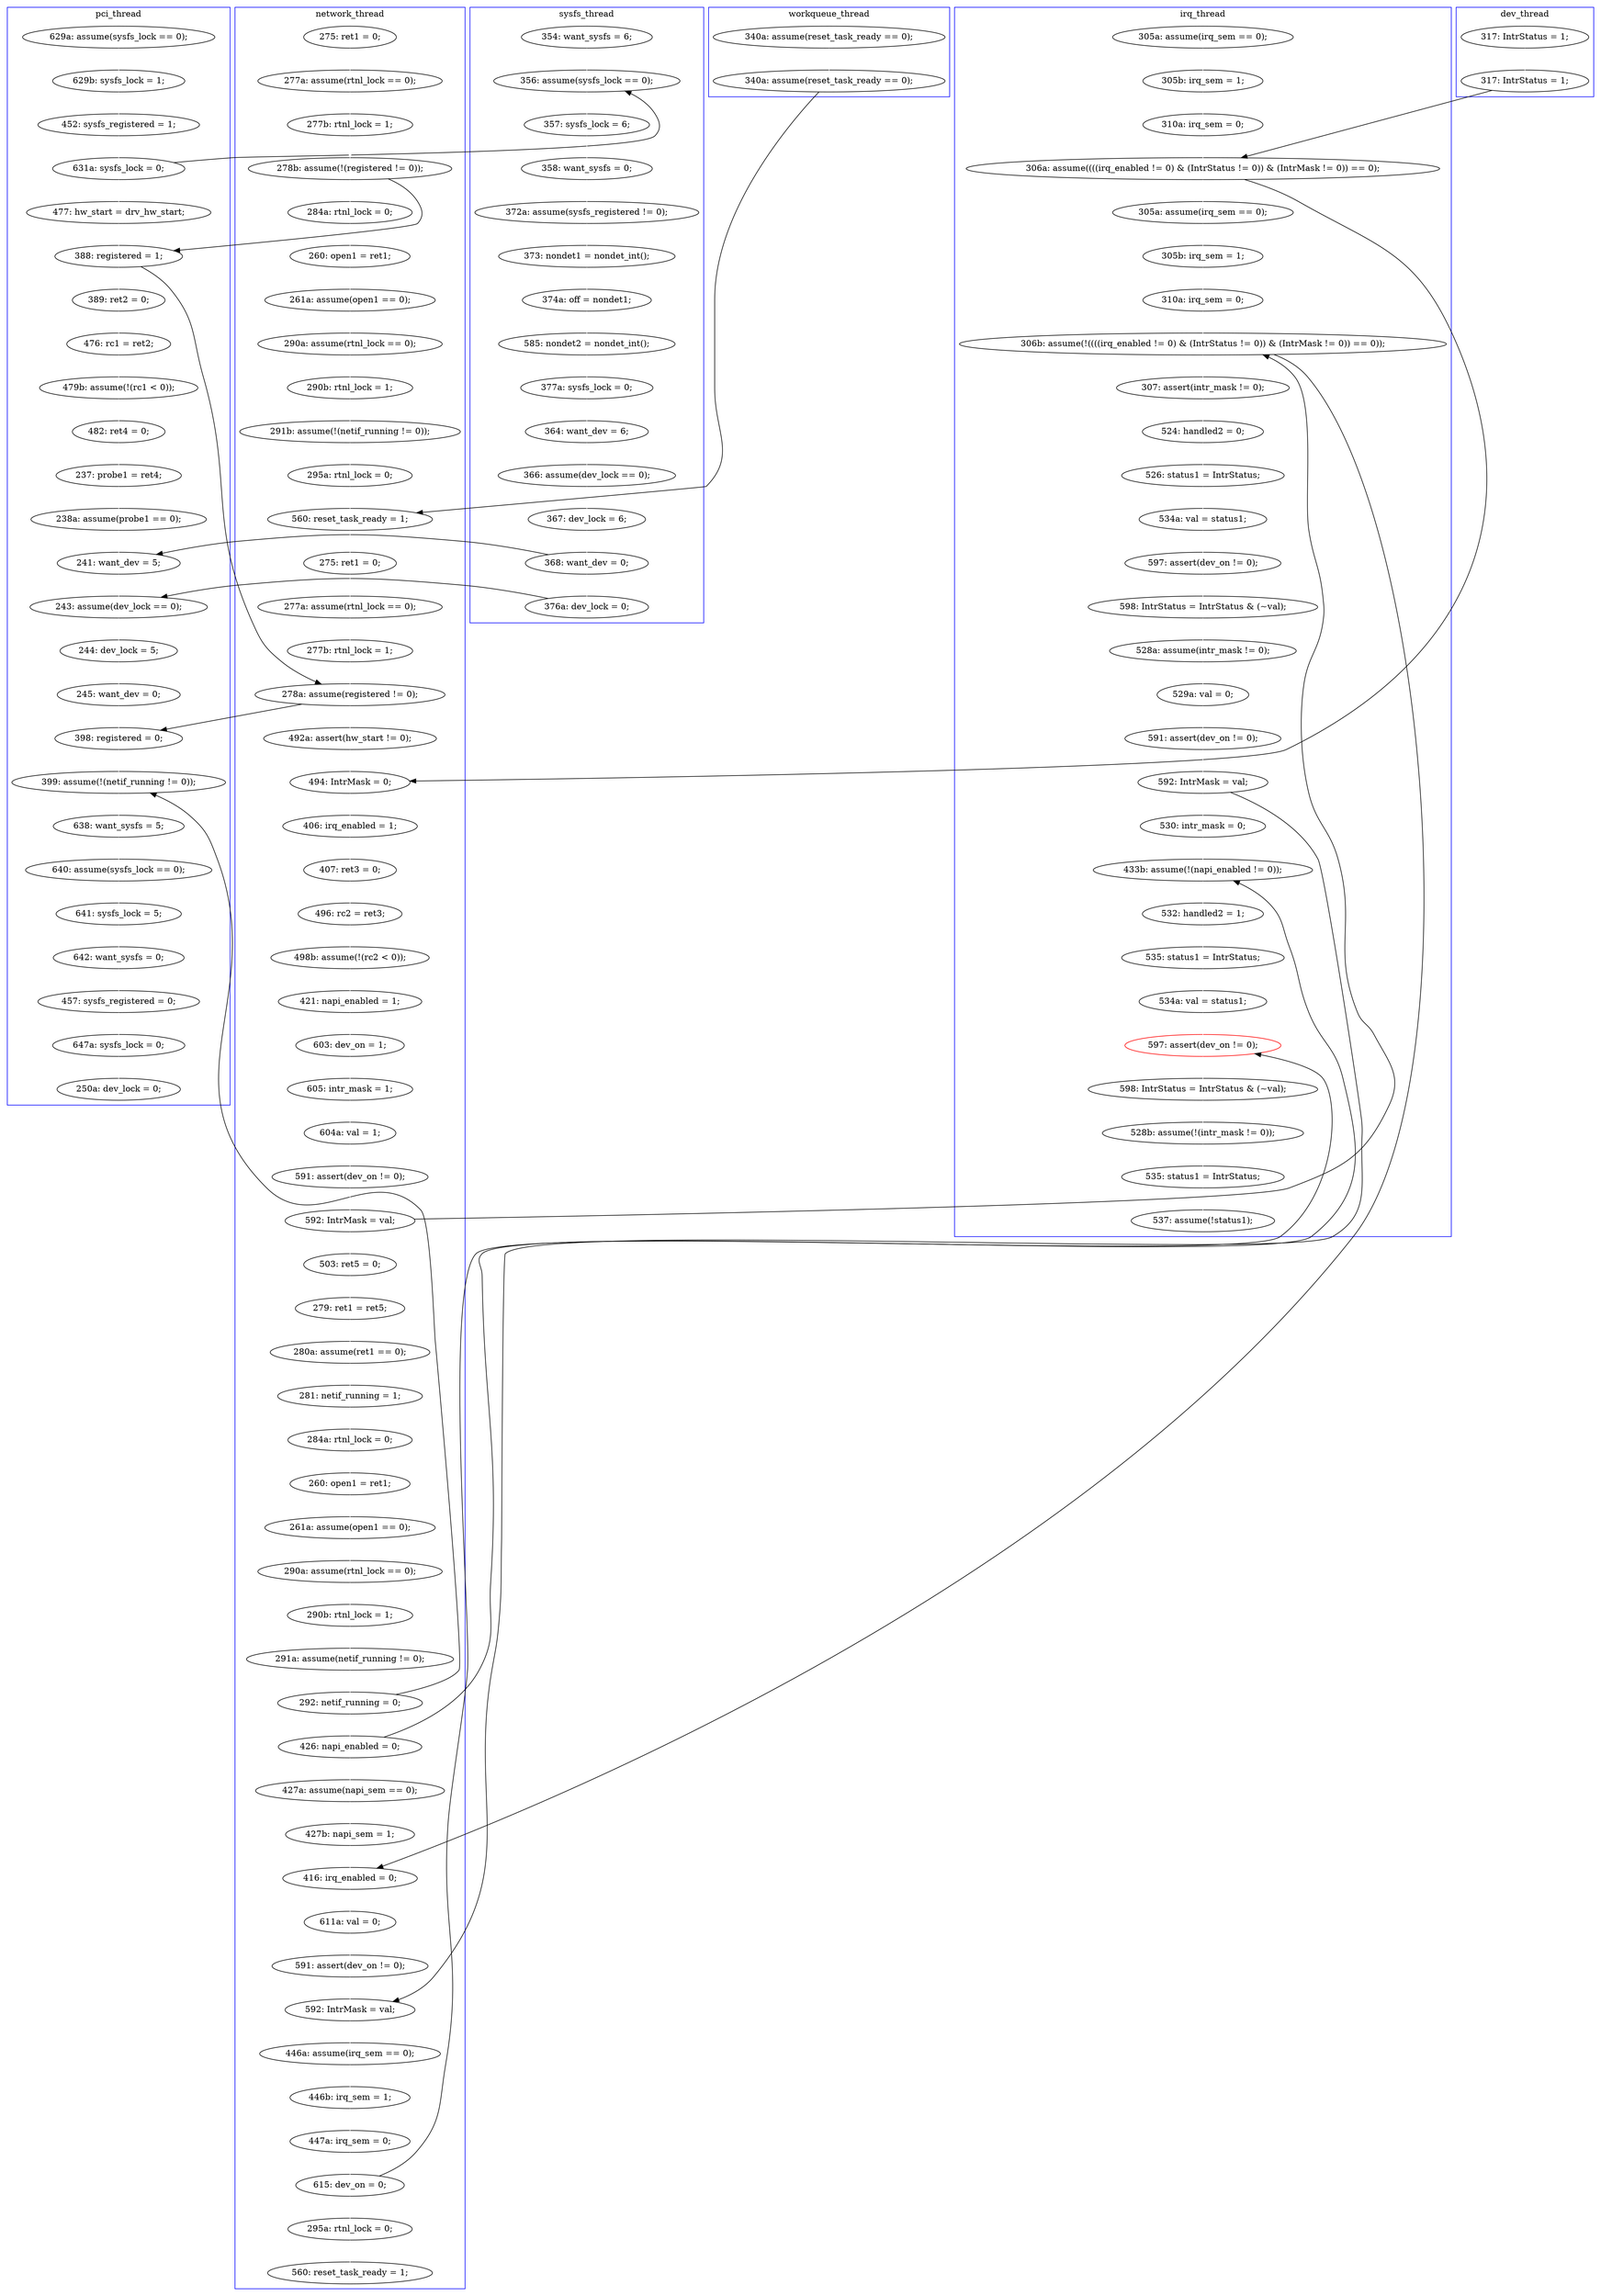 digraph Counterexample {
	238 -> 269 [color = white, style = solid]
	97 -> 105 [color = black, style = solid, constraint = false]
	74 -> 77 [color = white, style = solid]
	47 -> 60 [color = white, style = solid]
	272 -> 278 [color = white, style = solid]
	102 -> 106 [color = black, style = solid, constraint = false]
	175 -> 238 [color = white, style = solid]
	263 -> 264 [color = white, style = solid]
	122 -> 125 [color = white, style = solid]
	269 -> 270 [color = white, style = solid]
	305 -> 311 [color = white, style = solid]
	95 -> 96 [color = white, style = solid]
	146 -> 147 [color = white, style = solid]
	140 -> 146 [color = white, style = solid]
	188 -> 189 [color = white, style = solid]
	65 -> 119 [color = white, style = solid]
	288 -> 295 [color = white, style = solid]
	215 -> 227 [color = white, style = solid]
	62 -> 64 [color = white, style = solid]
	173 -> 174 [color = white, style = solid]
	190 -> 193 [color = white, style = solid]
	85 -> 98 [color = white, style = solid]
	210 -> 221 [color = white, style = solid]
	75 -> 150 [color = black, style = solid, constraint = false]
	270 -> 271 [color = white, style = solid]
	161 -> 162 [color = white, style = solid]
	206 -> 209 [color = white, style = solid]
	174 -> 177 [color = white, style = solid]
	81 -> 84 [color = white, style = solid]
	48 -> 112 [color = white, style = solid]
	150 -> 175 [color = black, style = solid, constraint = false]
	209 -> 210 [color = white, style = solid]
	97 -> 102 [color = white, style = solid]
	251 -> 253 [color = white, style = solid]
	206 -> 248 [color = black, style = solid, constraint = false]
	200 -> 206 [color = white, style = solid]
	119 -> 140 [color = black, style = solid, constraint = false]
	180 -> 183 [color = white, style = solid]
	133 -> 207 [color = white, style = solid]
	94 -> 95 [color = white, style = solid]
	46 -> 47 [color = white, style = solid]
	107 -> 108 [color = white, style = solid]
	248 -> 250 [color = white, style = solid]
	207 -> 208 [color = white, style = solid]
	112 -> 115 [color = white, style = solid]
	208 -> 211 [color = white, style = solid]
	64 -> 75 [color = white, style = solid]
	241 -> 258 [color = black, style = solid, constraint = false]
	135 -> 140 [color = white, style = solid]
	156 -> 161 [color = white, style = solid]
	253 -> 277 [color = white, style = solid]
	275 -> 283 [color = white, style = solid]
	243 -> 248 [color = white, style = solid]
	105 -> 106 [color = white, style = solid]
	214 -> 221 [color = black, style = solid, constraint = false]
	279 -> 288 [color = white, style = solid]
	233 -> 236 [color = white, style = solid]
	228 -> 230 [color = white, style = solid]
	76 -> 81 [color = white, style = solid]
	62 -> 77 [color = black, style = solid, constraint = false]
	115 -> 121 [color = white, style = solid]
	179 -> 180 [color = white, style = solid]
	147 -> 148 [color = white, style = solid]
	29 -> 32 [color = white, style = solid]
	264 -> 266 [color = white, style = solid]
	98 -> 101 [color = white, style = solid]
	87 -> 88 [color = white, style = solid]
	240 -> 241 [color = white, style = solid]
	78 -> 79 [color = white, style = solid]
	150 -> 155 [color = white, style = solid]
	148 -> 150 [color = white, style = solid]
	278 -> 305 [color = white, style = solid]
	257 -> 258 [color = white, style = solid]
	236 -> 237 [color = white, style = solid]
	101 -> 105 [color = white, style = solid]
	166 -> 169 [color = white, style = solid]
	283 -> 291 [color = white, style = solid]
	75 -> 76 [color = white, style = solid]
	79 -> 86 [color = white, style = solid]
	275 -> 277 [color = black, style = solid, constraint = false]
	106 -> 107 [color = white, style = solid]
	28 -> 29 [color = white, style = solid]
	180 -> 214 [color = black, style = solid, constraint = false]
	60 -> 62 [color = white, style = solid]
	258 -> 263 [color = white, style = solid]
	271 -> 272 [color = white, style = solid]
	177 -> 179 [color = white, style = solid]
	162 -> 163 [color = white, style = solid]
	221 -> 255 [color = white, style = solid]
	169 -> 173 [color = white, style = solid]
	266 -> 275 [color = white, style = solid]
	250 -> 251 [color = white, style = solid]
	86 -> 87 [color = white, style = solid]
	93 -> 94 [color = white, style = solid]
	27 -> 28 [color = white, style = solid]
	130 -> 131 [color = white, style = solid]
	163 -> 166 [color = white, style = solid]
	232 -> 233 [color = white, style = solid]
	96 -> 97 [color = white, style = solid]
	295 -> 297 [color = white, style = solid]
	133 -> 156 [color = black, style = solid, constraint = false]
	230 -> 232 [color = white, style = solid]
	32 -> 75 [color = black, style = solid, constraint = false]
	199 -> 200 [color = white, style = solid]
	241 -> 243 [color = white, style = solid]
	255 -> 257 [color = white, style = solid]
	184 -> 187 [color = white, style = solid]
	196 -> 197 [color = white, style = solid]
	193 -> 196 [color = white, style = solid]
	131 -> 133 [color = white, style = solid]
	237 -> 240 [color = white, style = solid]
	84 -> 85 [color = white, style = solid]
	129 -> 130 [color = white, style = solid]
	32 -> 48 [color = white, style = solid]
	104 -> 133 [color = black, style = solid, constraint = false]
	189 -> 190 [color = white, style = solid]
	277 -> 279 [color = white, style = solid]
	125 -> 135 [color = white, style = solid]
	88 -> 91 [color = white, style = solid]
	187 -> 188 [color = white, style = solid]
	121 -> 122 [color = white, style = solid]
	108 -> 175 [color = white, style = solid]
	91 -> 93 [color = white, style = solid]
	200 -> 238 [color = black, style = solid, constraint = false]
	183 -> 184 [color = white, style = solid]
	77 -> 78 [color = white, style = solid]
	214 -> 215 [color = white, style = solid]
	54 -> 104 [color = white, style = solid]
	211 -> 214 [color = white, style = solid]
	227 -> 228 [color = white, style = solid]
	155 -> 156 [color = white, style = solid]
	197 -> 199 [color = white, style = solid]
	subgraph cluster5 {
		label = workqueue_thread
		color = blue
		65  [label = "340a: assume(reset_task_ready == 0);"]
		119  [label = "340a: assume(reset_task_ready == 0);"]
	}
	subgraph cluster7 {
		label = dev_thread
		color = blue
		54  [label = "317: IntrStatus = 1;"]
		104  [label = "317: IntrStatus = 1;"]
	}
	subgraph cluster1 {
		label = pci_thread
		color = blue
		269  [label = "638: want_sysfs = 5;"]
		64  [label = "477: hw_start = drv_hw_start;"]
		311  [label = "250a: dev_lock = 0;"]
		270  [label = "640: assume(sysfs_lock == 0);"]
		108  [label = "245: want_dev = 0;"]
		46  [label = "629a: assume(sysfs_lock == 0);"]
		238  [label = "399: assume(!(netif_running != 0));"]
		106  [label = "243: assume(dev_lock == 0);"]
		271  [label = "641: sysfs_lock = 5;"]
		60  [label = "452: sysfs_registered = 1;"]
		62  [label = "631a: sysfs_lock = 0;"]
		272  [label = "642: want_sysfs = 0;"]
		84  [label = "479b: assume(!(rc1 < 0));"]
		75  [label = "388: registered = 1;"]
		98  [label = "237: probe1 = ret4;"]
		278  [label = "457: sysfs_registered = 0;"]
		305  [label = "647a: sysfs_lock = 0;"]
		76  [label = "389: ret2 = 0;"]
		101  [label = "238a: assume(probe1 == 0);"]
		175  [label = "398: registered = 0;"]
		47  [label = "629b: sysfs_lock = 1;"]
		85  [label = "482: ret4 = 0;"]
		81  [label = "476: rc1 = ret2;"]
		105  [label = "241: want_dev = 5;"]
		107  [label = "244: dev_lock = 5;"]
	}
	subgraph cluster6 {
		label = sysfs_thread
		color = blue
		88  [label = "374a: off = nondet1;"]
		95  [label = "366: assume(dev_lock == 0);"]
		96  [label = "367: dev_lock = 6;"]
		86  [label = "372a: assume(sysfs_registered != 0);"]
		93  [label = "377a: sysfs_lock = 0;"]
		87  [label = "373: nondet1 = nondet_int();"]
		91  [label = "585: nondet2 = nondet_int();"]
		77  [label = "356: assume(sysfs_lock == 0);"]
		78  [label = "357: sysfs_lock = 6;"]
		74  [label = "354: want_sysfs = 6;"]
		102  [label = "376a: dev_lock = 0;"]
		97  [label = "368: want_dev = 0;"]
		79  [label = "358: want_sysfs = 0;"]
		94  [label = "364: want_dev = 6;"]
	}
	subgraph cluster3 {
		label = irq_thread
		color = blue
		208  [label = "305b: irq_sem = 1;"]
		236  [label = "528a: assume(intr_mask != 0);"]
		253  [label = "534a: val = status1;"]
		241  [label = "592: IntrMask = val;"]
		131  [label = "310a: irq_sem = 0;"]
		207  [label = "305a: assume(irq_sem == 0);"]
		227  [label = "524: handled2 = 0;"]
		130  [label = "305b: irq_sem = 1;"]
		251  [label = "535: status1 = IntrStatus;"]
		295  [label = "535: status1 = IntrStatus;"]
		237  [label = "529a: val = 0;"]
		250  [label = "532: handled2 = 1;"]
		215  [label = "307: assert(intr_mask != 0);"]
		233  [label = "598: IntrStatus = IntrStatus & (~val);"]
		277  [label = "597: assert(dev_on != 0);", color = red]
		240  [label = "591: assert(dev_on != 0);"]
		288  [label = "528b: assume(!(intr_mask != 0));"]
		248  [label = "433b: assume(!(napi_enabled != 0));"]
		230  [label = "534a: val = status1;"]
		297  [label = "537: assume(!status1);"]
		129  [label = "305a: assume(irq_sem == 0);"]
		133  [label = "306a: assume((((irq_enabled != 0) & (IntrStatus != 0)) & (IntrMask != 0)) == 0);"]
		232  [label = "597: assert(dev_on != 0);"]
		279  [label = "598: IntrStatus = IntrStatus & (~val);"]
		228  [label = "526: status1 = IntrStatus;"]
		243  [label = "530: intr_mask = 0;"]
		211  [label = "310a: irq_sem = 0;"]
		214  [label = "306b: assume(!((((irq_enabled != 0) & (IntrStatus != 0)) & (IntrMask != 0)) == 0));"]
	}
	subgraph cluster2 {
		label = network_thread
		color = blue
		190  [label = "260: open1 = ret1;"]
		166  [label = "498b: assume(!(rc2 < 0));"]
		150  [label = "278a: assume(registered != 0);"]
		155  [label = "492a: assert(hw_start != 0);"]
		221  [label = "416: irq_enabled = 0;"]
		283  [label = "295a: rtnl_lock = 0;"]
		291  [label = "560: reset_task_ready = 1;"]
		183  [label = "503: ret5 = 0;"]
		112  [label = "260: open1 = ret1;"]
		162  [label = "407: ret3 = 0;"]
		122  [label = "290b: rtnl_lock = 1;"]
		209  [label = "427a: assume(napi_sem == 0);"]
		184  [label = "279: ret1 = ret5;"]
		28  [label = "277a: assume(rtnl_lock == 0);"]
		27  [label = "275: ret1 = 0;"]
		263  [label = "446a: assume(irq_sem == 0);"]
		32  [label = "278b: assume(!(registered != 0));"]
		206  [label = "426: napi_enabled = 0;"]
		115  [label = "261a: assume(open1 == 0);"]
		125  [label = "291b: assume(!(netif_running != 0));"]
		187  [label = "280a: assume(ret1 == 0);"]
		174  [label = "605: intr_mask = 1;"]
		188  [label = "281: netif_running = 1;"]
		193  [label = "261a: assume(open1 == 0);"]
		177  [label = "604a: val = 1;"]
		169  [label = "421: napi_enabled = 1;"]
		275  [label = "615: dev_on = 0;"]
		48  [label = "284a: rtnl_lock = 0;"]
		179  [label = "591: assert(dev_on != 0);"]
		146  [label = "275: ret1 = 0;"]
		135  [label = "295a: rtnl_lock = 0;"]
		29  [label = "277b: rtnl_lock = 1;"]
		199  [label = "291a: assume(netif_running != 0);"]
		255  [label = "611a: val = 0;"]
		140  [label = "560: reset_task_ready = 1;"]
		257  [label = "591: assert(dev_on != 0);"]
		189  [label = "284a: rtnl_lock = 0;"]
		258  [label = "592: IntrMask = val;"]
		180  [label = "592: IntrMask = val;"]
		210  [label = "427b: napi_sem = 1;"]
		163  [label = "496: rc2 = ret3;"]
		161  [label = "406: irq_enabled = 1;"]
		147  [label = "277a: assume(rtnl_lock == 0);"]
		148  [label = "277b: rtnl_lock = 1;"]
		197  [label = "290b: rtnl_lock = 1;"]
		200  [label = "292: netif_running = 0;"]
		121  [label = "290a: assume(rtnl_lock == 0);"]
		173  [label = "603: dev_on = 1;"]
		266  [label = "447a: irq_sem = 0;"]
		196  [label = "290a: assume(rtnl_lock == 0);"]
		156  [label = "494: IntrMask = 0;"]
		264  [label = "446b: irq_sem = 1;"]
	}
}